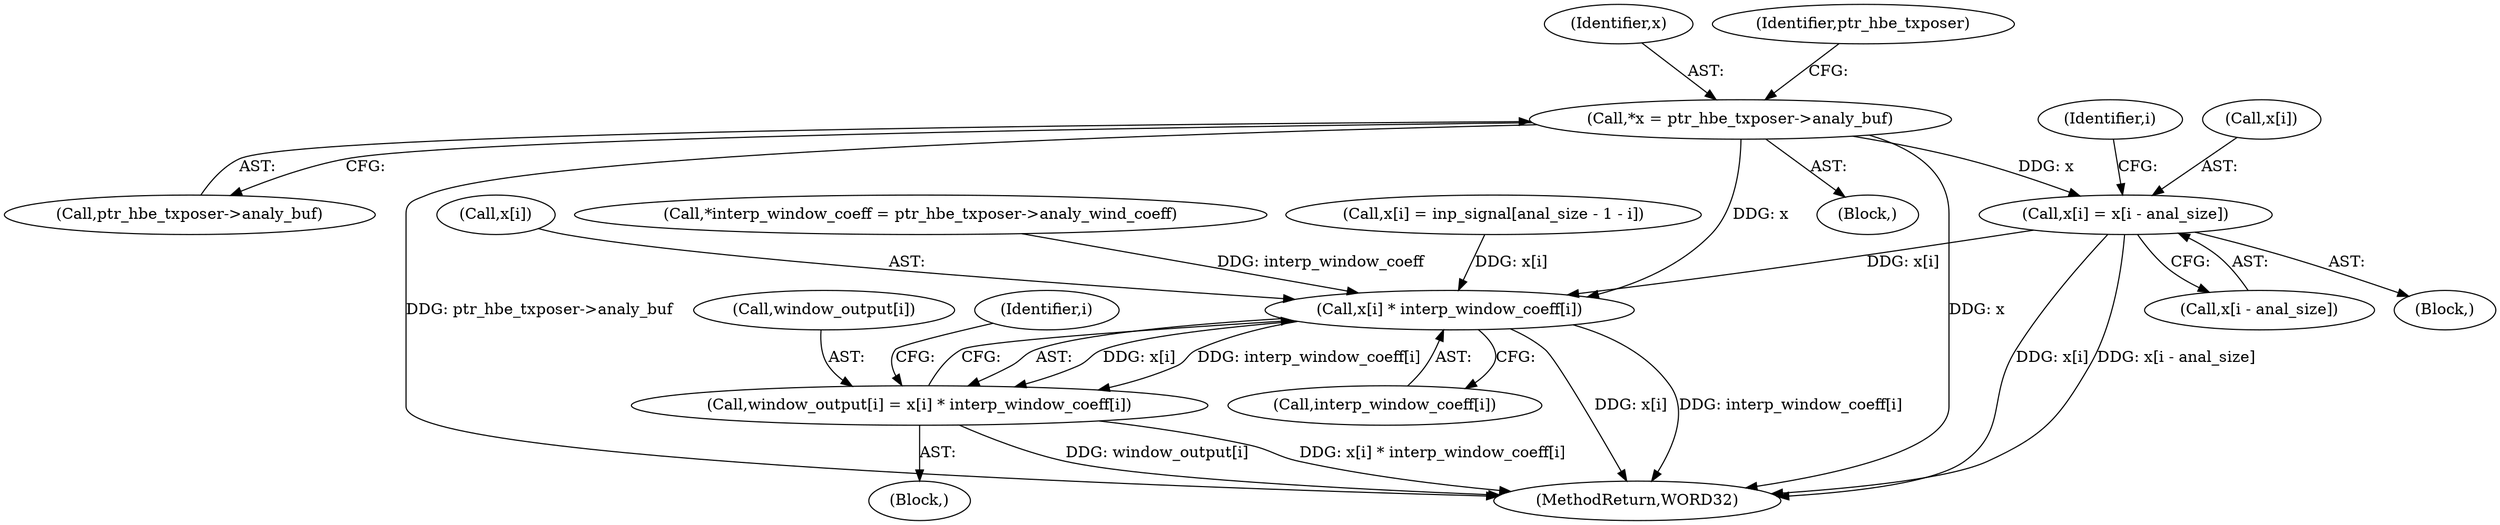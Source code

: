 digraph "0_Android_04e8cd58f075bec5892e369c8deebca9c67e855c_2@pointer" {
"1000157" [label="(Call,*x = ptr_hbe_txposer->analy_buf)"];
"1000222" [label="(Call,x[i] = x[i - anal_size])"];
"1000268" [label="(Call,x[i] * interp_window_coeff[i])"];
"1000264" [label="(Call,window_output[i] = x[i] * interp_window_coeff[i])"];
"1000262" [label="(Identifier,i)"];
"1000268" [label="(Call,x[i] * interp_window_coeff[i])"];
"1000220" [label="(Identifier,i)"];
"1000269" [label="(Call,x[i])"];
"1000151" [label="(Call,*interp_window_coeff = ptr_hbe_txposer->analy_wind_coeff)"];
"1000581" [label="(MethodReturn,WORD32)"];
"1000131" [label="(Block,)"];
"1000226" [label="(Call,x[i - anal_size])"];
"1000272" [label="(Call,interp_window_coeff[i])"];
"1000158" [label="(Identifier,x)"];
"1000221" [label="(Block,)"];
"1000243" [label="(Call,x[i] = inp_signal[anal_size - 1 - i])"];
"1000223" [label="(Call,x[i])"];
"1000263" [label="(Block,)"];
"1000159" [label="(Call,ptr_hbe_txposer->analy_buf)"];
"1000264" [label="(Call,window_output[i] = x[i] * interp_window_coeff[i])"];
"1000157" [label="(Call,*x = ptr_hbe_txposer->analy_buf)"];
"1000222" [label="(Call,x[i] = x[i - anal_size])"];
"1000165" [label="(Identifier,ptr_hbe_txposer)"];
"1000265" [label="(Call,window_output[i])"];
"1000157" -> "1000131"  [label="AST: "];
"1000157" -> "1000159"  [label="CFG: "];
"1000158" -> "1000157"  [label="AST: "];
"1000159" -> "1000157"  [label="AST: "];
"1000165" -> "1000157"  [label="CFG: "];
"1000157" -> "1000581"  [label="DDG: ptr_hbe_txposer->analy_buf"];
"1000157" -> "1000581"  [label="DDG: x"];
"1000157" -> "1000222"  [label="DDG: x"];
"1000157" -> "1000268"  [label="DDG: x"];
"1000222" -> "1000221"  [label="AST: "];
"1000222" -> "1000226"  [label="CFG: "];
"1000223" -> "1000222"  [label="AST: "];
"1000226" -> "1000222"  [label="AST: "];
"1000220" -> "1000222"  [label="CFG: "];
"1000222" -> "1000581"  [label="DDG: x[i]"];
"1000222" -> "1000581"  [label="DDG: x[i - anal_size]"];
"1000222" -> "1000268"  [label="DDG: x[i]"];
"1000268" -> "1000264"  [label="AST: "];
"1000268" -> "1000272"  [label="CFG: "];
"1000269" -> "1000268"  [label="AST: "];
"1000272" -> "1000268"  [label="AST: "];
"1000264" -> "1000268"  [label="CFG: "];
"1000268" -> "1000581"  [label="DDG: x[i]"];
"1000268" -> "1000581"  [label="DDG: interp_window_coeff[i]"];
"1000268" -> "1000264"  [label="DDG: x[i]"];
"1000268" -> "1000264"  [label="DDG: interp_window_coeff[i]"];
"1000243" -> "1000268"  [label="DDG: x[i]"];
"1000151" -> "1000268"  [label="DDG: interp_window_coeff"];
"1000264" -> "1000263"  [label="AST: "];
"1000265" -> "1000264"  [label="AST: "];
"1000262" -> "1000264"  [label="CFG: "];
"1000264" -> "1000581"  [label="DDG: window_output[i]"];
"1000264" -> "1000581"  [label="DDG: x[i] * interp_window_coeff[i]"];
}
